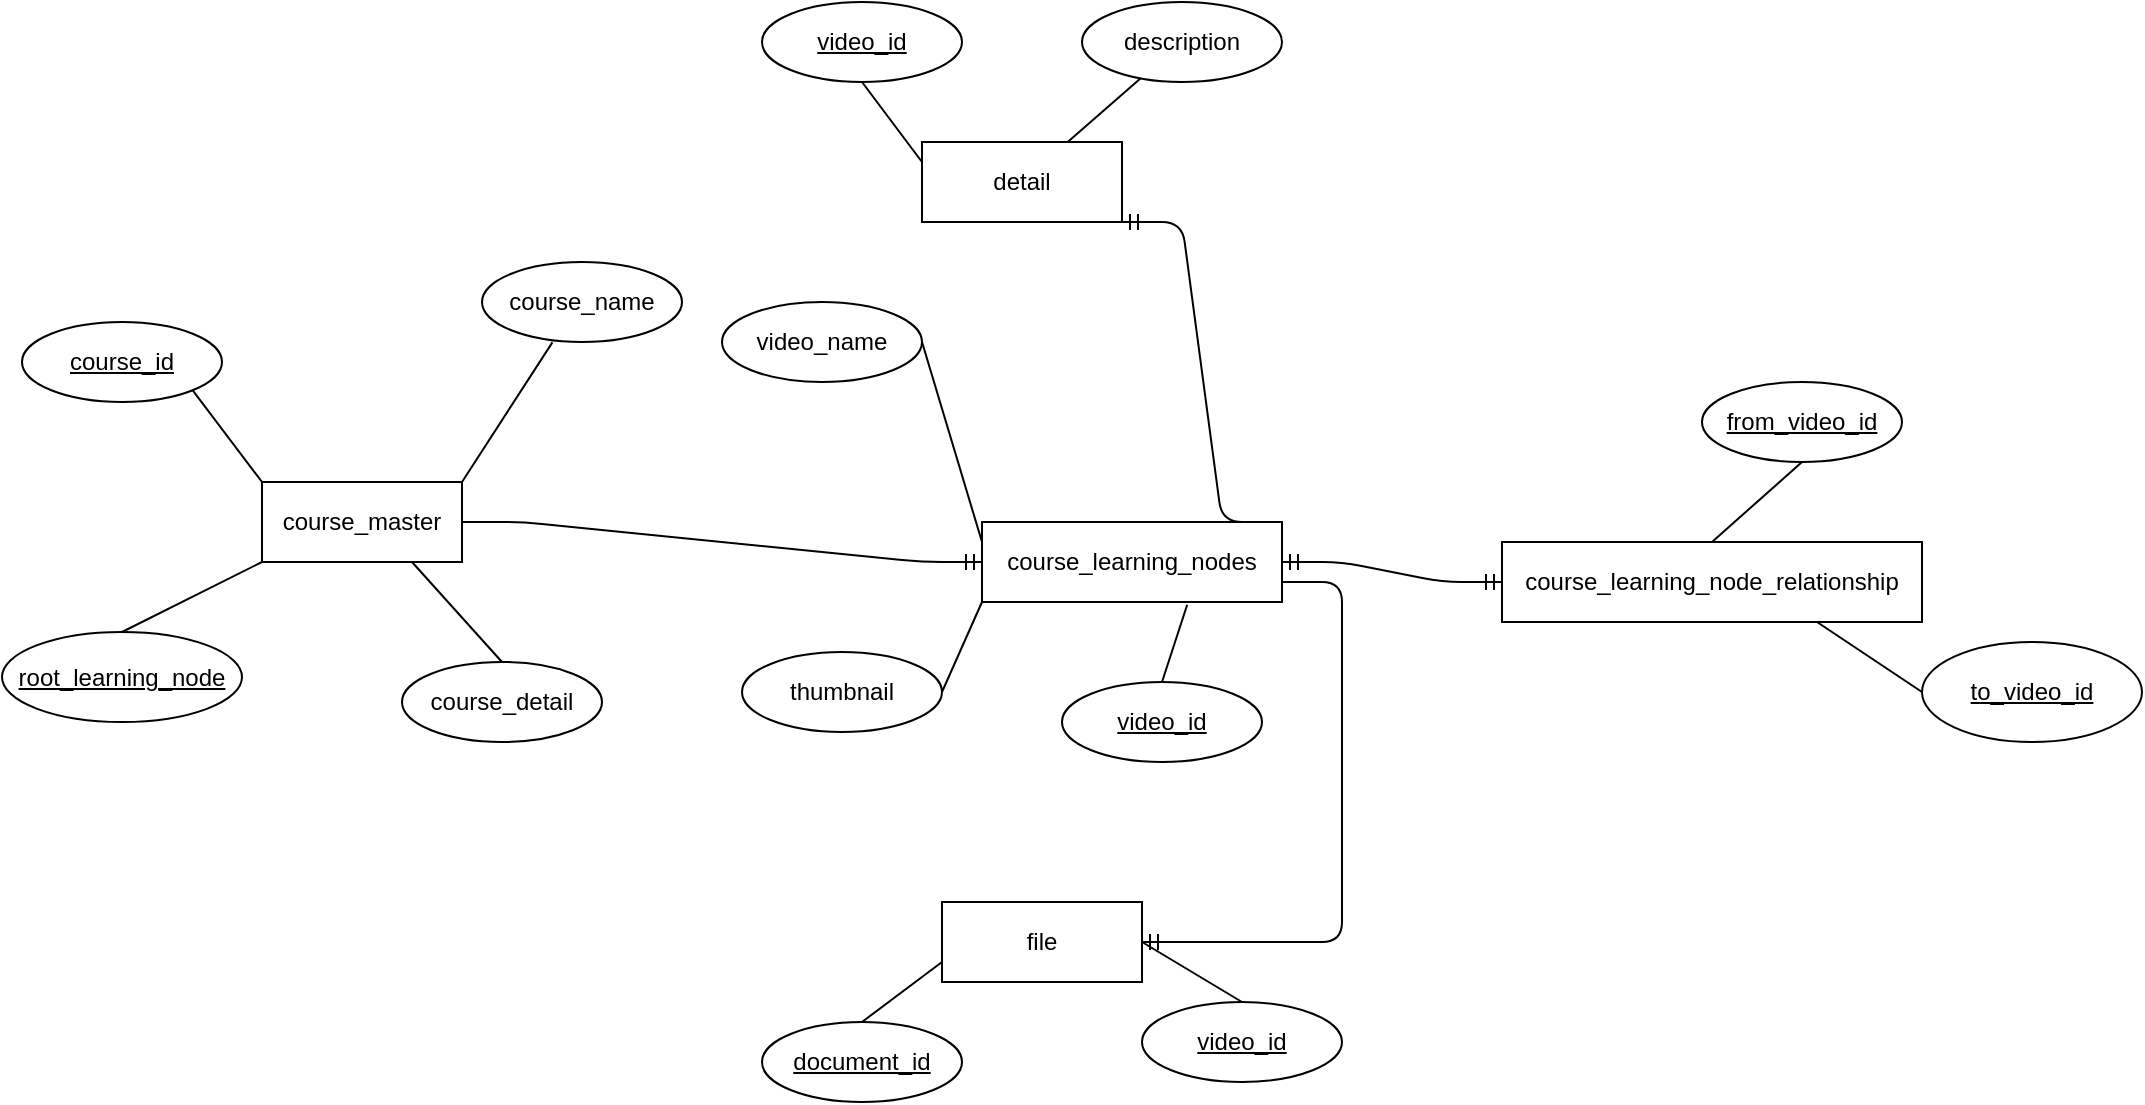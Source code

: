<mxfile version="15.0.3" type="github">
  <diagram name="Page-1" id="e56a1550-8fbb-45ad-956c-1786394a9013">
    <mxGraphModel dx="1278" dy="579" grid="1" gridSize="10" guides="1" tooltips="1" connect="1" arrows="1" fold="1" page="1" pageScale="1" pageWidth="1100" pageHeight="850" background="none" math="0" shadow="0">
      <root>
        <mxCell id="0" />
        <mxCell id="1" parent="0" />
        <mxCell id="YNwgAF6VAQTHqe2JgIbx-2" value="course_learning_nodes" style="whiteSpace=wrap;html=1;align=center;" parent="1" vertex="1">
          <mxGeometry x="490" y="340" width="150" height="40" as="geometry" />
        </mxCell>
        <mxCell id="YNwgAF6VAQTHqe2JgIbx-3" value="course_learning_node_relationship" style="whiteSpace=wrap;html=1;align=center;" parent="1" vertex="1">
          <mxGeometry x="750" y="350" width="210" height="40" as="geometry" />
        </mxCell>
        <mxCell id="YNwgAF6VAQTHqe2JgIbx-5" value="video_id" style="ellipse;whiteSpace=wrap;html=1;align=center;fontStyle=4;" parent="1" vertex="1">
          <mxGeometry x="530" y="420" width="100" height="40" as="geometry" />
        </mxCell>
        <mxCell id="YNwgAF6VAQTHqe2JgIbx-6" value="video_name" style="ellipse;whiteSpace=wrap;html=1;align=center;" parent="1" vertex="1">
          <mxGeometry x="360" y="230" width="100" height="40" as="geometry" />
        </mxCell>
        <mxCell id="YNwgAF6VAQTHqe2JgIbx-10" value="from_video_id" style="ellipse;whiteSpace=wrap;html=1;align=center;fontStyle=4;" parent="1" vertex="1">
          <mxGeometry x="850" y="270" width="100" height="40" as="geometry" />
        </mxCell>
        <mxCell id="YNwgAF6VAQTHqe2JgIbx-12" value="file" style="whiteSpace=wrap;html=1;align=center;" parent="1" vertex="1">
          <mxGeometry x="470" y="530" width="100" height="40" as="geometry" />
        </mxCell>
        <mxCell id="YNwgAF6VAQTHqe2JgIbx-14" value="document_id" style="ellipse;whiteSpace=wrap;html=1;align=center;fontStyle=4;" parent="1" vertex="1">
          <mxGeometry x="380" y="590" width="100" height="40" as="geometry" />
        </mxCell>
        <mxCell id="YNwgAF6VAQTHqe2JgIbx-30" value="" style="endArrow=none;html=1;rounded=0;exitX=1;exitY=0.5;exitDx=0;exitDy=0;entryX=0;entryY=0.25;entryDx=0;entryDy=0;" parent="1" source="YNwgAF6VAQTHqe2JgIbx-6" target="YNwgAF6VAQTHqe2JgIbx-2" edge="1">
          <mxGeometry relative="1" as="geometry">
            <mxPoint x="720" y="420" as="sourcePoint" />
            <mxPoint x="880" y="420" as="targetPoint" />
          </mxGeometry>
        </mxCell>
        <mxCell id="YNwgAF6VAQTHqe2JgIbx-31" value="" style="endArrow=none;html=1;rounded=0;exitX=0.5;exitY=0;exitDx=0;exitDy=0;entryX=0.684;entryY=1.035;entryDx=0;entryDy=0;entryPerimeter=0;" parent="1" source="YNwgAF6VAQTHqe2JgIbx-5" target="YNwgAF6VAQTHqe2JgIbx-2" edge="1">
          <mxGeometry relative="1" as="geometry">
            <mxPoint x="720" y="420" as="sourcePoint" />
            <mxPoint x="880" y="420" as="targetPoint" />
          </mxGeometry>
        </mxCell>
        <mxCell id="YNwgAF6VAQTHqe2JgIbx-32" value="" style="endArrow=none;html=1;rounded=0;entryX=0.5;entryY=1;entryDx=0;entryDy=0;exitX=0.5;exitY=0;exitDx=0;exitDy=0;" parent="1" source="YNwgAF6VAQTHqe2JgIbx-3" target="YNwgAF6VAQTHqe2JgIbx-10" edge="1">
          <mxGeometry relative="1" as="geometry">
            <mxPoint x="600" y="430" as="sourcePoint" />
            <mxPoint x="760" y="430" as="targetPoint" />
          </mxGeometry>
        </mxCell>
        <mxCell id="YNwgAF6VAQTHqe2JgIbx-35" value="" style="endArrow=none;html=1;rounded=0;exitX=0.5;exitY=0;exitDx=0;exitDy=0;entryX=0;entryY=0.75;entryDx=0;entryDy=0;" parent="1" source="YNwgAF6VAQTHqe2JgIbx-14" target="YNwgAF6VAQTHqe2JgIbx-12" edge="1">
          <mxGeometry relative="1" as="geometry">
            <mxPoint x="580" y="430" as="sourcePoint" />
            <mxPoint x="740" y="430" as="targetPoint" />
          </mxGeometry>
        </mxCell>
        <mxCell id="YNwgAF6VAQTHqe2JgIbx-40" value="detail" style="whiteSpace=wrap;html=1;align=center;" parent="1" vertex="1">
          <mxGeometry x="460" y="150" width="100" height="40" as="geometry" />
        </mxCell>
        <mxCell id="YNwgAF6VAQTHqe2JgIbx-41" value="description" style="ellipse;whiteSpace=wrap;html=1;align=center;" parent="1" vertex="1">
          <mxGeometry x="540" y="80" width="100" height="40" as="geometry" />
        </mxCell>
        <mxCell id="YNwgAF6VAQTHqe2JgIbx-46" value="thumbnail" style="ellipse;whiteSpace=wrap;html=1;align=center;" parent="1" vertex="1">
          <mxGeometry x="370" y="405" width="100" height="40" as="geometry" />
        </mxCell>
        <mxCell id="YNwgAF6VAQTHqe2JgIbx-48" value="" style="endArrow=none;html=1;rounded=0;exitX=1;exitY=0.5;exitDx=0;exitDy=0;entryX=0;entryY=1;entryDx=0;entryDy=0;" parent="1" source="YNwgAF6VAQTHqe2JgIbx-46" target="YNwgAF6VAQTHqe2JgIbx-2" edge="1">
          <mxGeometry relative="1" as="geometry">
            <mxPoint x="610" y="430" as="sourcePoint" />
            <mxPoint x="770" y="430" as="targetPoint" />
          </mxGeometry>
        </mxCell>
        <mxCell id="YNwgAF6VAQTHqe2JgIbx-50" value="video_id" style="ellipse;whiteSpace=wrap;html=1;align=center;fontStyle=4;" parent="1" vertex="1">
          <mxGeometry x="380" y="80" width="100" height="40" as="geometry" />
        </mxCell>
        <mxCell id="YNwgAF6VAQTHqe2JgIbx-54" value="" style="endArrow=none;html=1;rounded=0;exitX=0.5;exitY=1;exitDx=0;exitDy=0;entryX=0;entryY=0.25;entryDx=0;entryDy=0;" parent="1" source="YNwgAF6VAQTHqe2JgIbx-50" target="YNwgAF6VAQTHqe2JgIbx-40" edge="1">
          <mxGeometry relative="1" as="geometry">
            <mxPoint x="500" y="360" as="sourcePoint" />
            <mxPoint x="450" y="150" as="targetPoint" />
          </mxGeometry>
        </mxCell>
        <mxCell id="YNwgAF6VAQTHqe2JgIbx-56" value="" style="endArrow=none;html=1;rounded=0;" parent="1" source="YNwgAF6VAQTHqe2JgIbx-40" target="YNwgAF6VAQTHqe2JgIbx-41" edge="1">
          <mxGeometry relative="1" as="geometry">
            <mxPoint x="500" y="360" as="sourcePoint" />
            <mxPoint x="660" y="360" as="targetPoint" />
          </mxGeometry>
        </mxCell>
        <mxCell id="YNwgAF6VAQTHqe2JgIbx-57" value="to_video_id" style="ellipse;whiteSpace=wrap;html=1;align=center;fontStyle=4;" parent="1" vertex="1">
          <mxGeometry x="960" y="400" width="110" height="50" as="geometry" />
        </mxCell>
        <mxCell id="YNwgAF6VAQTHqe2JgIbx-58" value="" style="endArrow=none;html=1;rounded=0;exitX=0.75;exitY=1;exitDx=0;exitDy=0;entryX=0;entryY=0.5;entryDx=0;entryDy=0;" parent="1" source="YNwgAF6VAQTHqe2JgIbx-3" target="YNwgAF6VAQTHqe2JgIbx-57" edge="1">
          <mxGeometry relative="1" as="geometry">
            <mxPoint x="490" y="440" as="sourcePoint" />
            <mxPoint x="650" y="440" as="targetPoint" />
          </mxGeometry>
        </mxCell>
        <mxCell id="YNwgAF6VAQTHqe2JgIbx-59" value="video_id" style="ellipse;whiteSpace=wrap;html=1;align=center;fontStyle=4;" parent="1" vertex="1">
          <mxGeometry x="570" y="580" width="100" height="40" as="geometry" />
        </mxCell>
        <mxCell id="YNwgAF6VAQTHqe2JgIbx-60" value="" style="endArrow=none;html=1;rounded=0;entryX=0.5;entryY=0;entryDx=0;entryDy=0;exitX=1;exitY=0.5;exitDx=0;exitDy=0;" parent="1" source="YNwgAF6VAQTHqe2JgIbx-12" target="YNwgAF6VAQTHqe2JgIbx-59" edge="1">
          <mxGeometry relative="1" as="geometry">
            <mxPoint x="470" y="440" as="sourcePoint" />
            <mxPoint x="630" y="440" as="targetPoint" />
          </mxGeometry>
        </mxCell>
        <mxCell id="YNwgAF6VAQTHqe2JgIbx-63" value="course_master" style="whiteSpace=wrap;html=1;align=center;" parent="1" vertex="1">
          <mxGeometry x="130" y="320" width="100" height="40" as="geometry" />
        </mxCell>
        <mxCell id="YNwgAF6VAQTHqe2JgIbx-65" value="course_id" style="ellipse;whiteSpace=wrap;html=1;align=center;fontStyle=4;" parent="1" vertex="1">
          <mxGeometry x="10" y="240" width="100" height="40" as="geometry" />
        </mxCell>
        <mxCell id="YNwgAF6VAQTHqe2JgIbx-66" value="course_name" style="ellipse;whiteSpace=wrap;html=1;align=center;" parent="1" vertex="1">
          <mxGeometry x="240" y="210" width="100" height="40" as="geometry" />
        </mxCell>
        <mxCell id="YNwgAF6VAQTHqe2JgIbx-68" value="root_learning_node" style="ellipse;whiteSpace=wrap;html=1;align=center;fontStyle=4;" parent="1" vertex="1">
          <mxGeometry y="395" width="120" height="45" as="geometry" />
        </mxCell>
        <mxCell id="YNwgAF6VAQTHqe2JgIbx-69" value="course_detail" style="ellipse;whiteSpace=wrap;html=1;align=center;" parent="1" vertex="1">
          <mxGeometry x="200" y="410" width="100" height="40" as="geometry" />
        </mxCell>
        <mxCell id="YNwgAF6VAQTHqe2JgIbx-70" value="" style="endArrow=none;html=1;rounded=0;entryX=0;entryY=0;entryDx=0;entryDy=0;exitX=1;exitY=1;exitDx=0;exitDy=0;" parent="1" source="YNwgAF6VAQTHqe2JgIbx-65" target="YNwgAF6VAQTHqe2JgIbx-63" edge="1">
          <mxGeometry relative="1" as="geometry">
            <mxPoint x="-30" y="350" as="sourcePoint" />
            <mxPoint x="130" y="350" as="targetPoint" />
          </mxGeometry>
        </mxCell>
        <mxCell id="YNwgAF6VAQTHqe2JgIbx-71" value="" style="endArrow=none;html=1;rounded=0;entryX=0.352;entryY=1.005;entryDx=0;entryDy=0;entryPerimeter=0;exitX=1;exitY=0;exitDx=0;exitDy=0;" parent="1" source="YNwgAF6VAQTHqe2JgIbx-63" target="YNwgAF6VAQTHqe2JgIbx-66" edge="1">
          <mxGeometry relative="1" as="geometry">
            <mxPoint x="-30" y="350" as="sourcePoint" />
            <mxPoint x="130" y="350" as="targetPoint" />
          </mxGeometry>
        </mxCell>
        <mxCell id="YNwgAF6VAQTHqe2JgIbx-72" value="" style="endArrow=none;html=1;rounded=0;entryX=0;entryY=1;entryDx=0;entryDy=0;exitX=0.5;exitY=0;exitDx=0;exitDy=0;" parent="1" source="YNwgAF6VAQTHqe2JgIbx-68" target="YNwgAF6VAQTHqe2JgIbx-63" edge="1">
          <mxGeometry relative="1" as="geometry">
            <mxPoint x="-30" y="350" as="sourcePoint" />
            <mxPoint x="130" y="350" as="targetPoint" />
          </mxGeometry>
        </mxCell>
        <mxCell id="YNwgAF6VAQTHqe2JgIbx-74" value="" style="endArrow=none;html=1;rounded=0;entryX=0.5;entryY=0;entryDx=0;entryDy=0;exitX=0.75;exitY=1;exitDx=0;exitDy=0;" parent="1" source="YNwgAF6VAQTHqe2JgIbx-63" target="YNwgAF6VAQTHqe2JgIbx-69" edge="1">
          <mxGeometry relative="1" as="geometry">
            <mxPoint x="-30" y="350" as="sourcePoint" />
            <mxPoint x="300" y="400" as="targetPoint" />
          </mxGeometry>
        </mxCell>
        <mxCell id="YNwgAF6VAQTHqe2JgIbx-76" value="" style="edgeStyle=entityRelationEdgeStyle;fontSize=12;html=1;endArrow=ERmandOne;exitX=1;exitY=0.5;exitDx=0;exitDy=0;entryX=0;entryY=0.5;entryDx=0;entryDy=0;" parent="1" source="YNwgAF6VAQTHqe2JgIbx-63" target="YNwgAF6VAQTHqe2JgIbx-2" edge="1">
          <mxGeometry width="100" height="100" relative="1" as="geometry">
            <mxPoint x="450" y="340" as="sourcePoint" />
            <mxPoint x="550" y="240" as="targetPoint" />
          </mxGeometry>
        </mxCell>
        <mxCell id="YNwgAF6VAQTHqe2JgIbx-78" value="" style="edgeStyle=entityRelationEdgeStyle;fontSize=12;html=1;endArrow=ERmandOne;entryX=1;entryY=1;entryDx=0;entryDy=0;exitX=1;exitY=0;exitDx=0;exitDy=0;" parent="1" source="YNwgAF6VAQTHqe2JgIbx-2" target="YNwgAF6VAQTHqe2JgIbx-40" edge="1">
          <mxGeometry width="100" height="100" relative="1" as="geometry">
            <mxPoint x="540" y="337" as="sourcePoint" />
            <mxPoint x="570" y="200" as="targetPoint" />
          </mxGeometry>
        </mxCell>
        <mxCell id="YNwgAF6VAQTHqe2JgIbx-80" value="" style="edgeStyle=entityRelationEdgeStyle;fontSize=12;html=1;endArrow=ERmandOne;entryX=1;entryY=0.5;entryDx=0;entryDy=0;" parent="1" target="YNwgAF6VAQTHqe2JgIbx-12" edge="1">
          <mxGeometry width="100" height="100" relative="1" as="geometry">
            <mxPoint x="640" y="370" as="sourcePoint" />
            <mxPoint x="550" y="330" as="targetPoint" />
          </mxGeometry>
        </mxCell>
        <mxCell id="YNwgAF6VAQTHqe2JgIbx-82" value="" style="edgeStyle=entityRelationEdgeStyle;fontSize=12;html=1;endArrow=ERmandOne;startArrow=ERmandOne;entryX=0;entryY=0.5;entryDx=0;entryDy=0;exitX=1;exitY=0.5;exitDx=0;exitDy=0;" parent="1" source="YNwgAF6VAQTHqe2JgIbx-2" target="YNwgAF6VAQTHqe2JgIbx-3" edge="1">
          <mxGeometry width="100" height="100" relative="1" as="geometry">
            <mxPoint x="450" y="430" as="sourcePoint" />
            <mxPoint x="550" y="330" as="targetPoint" />
          </mxGeometry>
        </mxCell>
      </root>
    </mxGraphModel>
  </diagram>
</mxfile>
